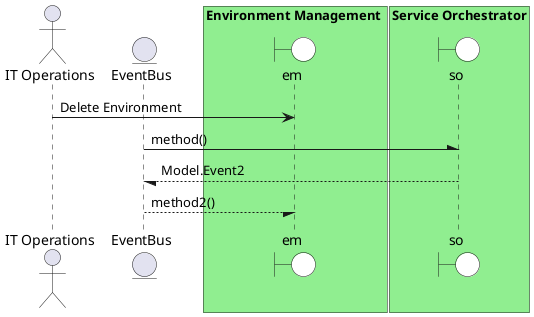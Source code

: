 @startuml

actor "IT Operations"


entity EventBus

box Environment Management #lightgreen
    boundary em #white
end box



"IT Operations" -> em: Delete Environment



box "Service Orchestrator" #lightgreen
    boundary so #white
end box
EventBus -\ so: method()
so --/ EventBus: Model.Event2

EventBus --/ em : method2()
@enduml
